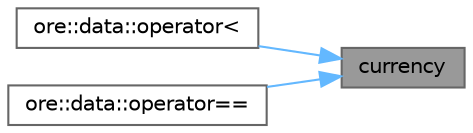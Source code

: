 digraph "currency"
{
 // INTERACTIVE_SVG=YES
 // LATEX_PDF_SIZE
  bgcolor="transparent";
  edge [fontname=Helvetica,fontsize=10,labelfontname=Helvetica,labelfontsize=10];
  node [fontname=Helvetica,fontsize=10,shape=box,height=0.2,width=0.4];
  rankdir="RL";
  Node1 [label="currency",height=0.2,width=0.4,color="gray40", fillcolor="grey60", style="filled", fontcolor="black",tooltip="Return the currency."];
  Node1 -> Node2 [dir="back",color="steelblue1",style="solid"];
  Node2 [label="ore::data::operator\<",height=0.2,width=0.4,color="grey40", fillcolor="white", style="filled",URL="$namespaceore_1_1data.html#a7b328294ab89ca0a333624e7f7c91e10",tooltip=" "];
  Node1 -> Node3 [dir="back",color="steelblue1",style="solid"];
  Node3 [label="ore::data::operator==",height=0.2,width=0.4,color="grey40", fillcolor="white", style="filled",URL="$namespaceore_1_1data.html#a6639d4b4ad807650a2594dfa7a7a110d",tooltip=" "];
}
